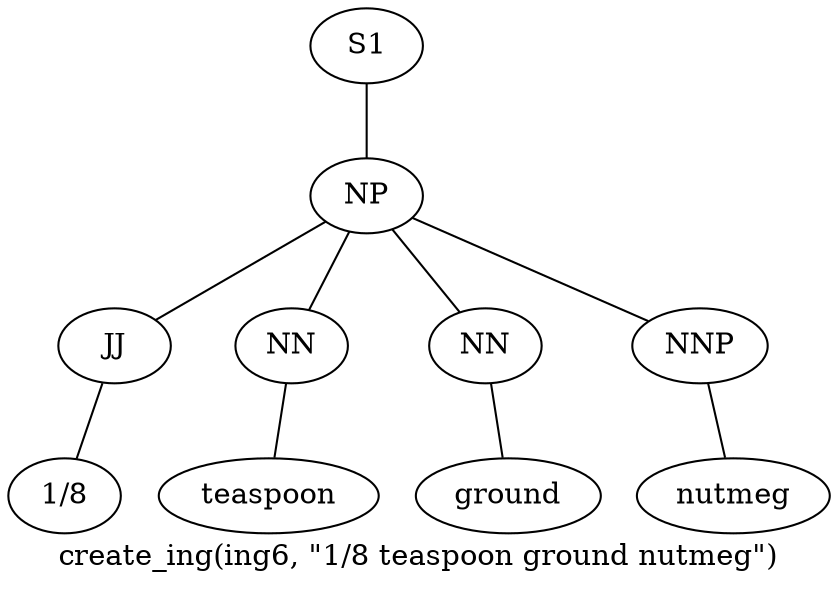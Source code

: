 graph SyntaxGraph {
	label = "create_ing(ing6, \"1/8 teaspoon ground nutmeg\")";
	Node0 [label="S1"];
	Node1 [label="NP"];
	Node2 [label="JJ"];
	Node3 [label="1/8"];
	Node4 [label="NN"];
	Node5 [label="teaspoon"];
	Node6 [label="NN"];
	Node7 [label="ground"];
	Node8 [label="NNP"];
	Node9 [label="nutmeg"];

	Node0 -- Node1;
	Node1 -- Node2;
	Node1 -- Node4;
	Node1 -- Node6;
	Node1 -- Node8;
	Node2 -- Node3;
	Node4 -- Node5;
	Node6 -- Node7;
	Node8 -- Node9;
}